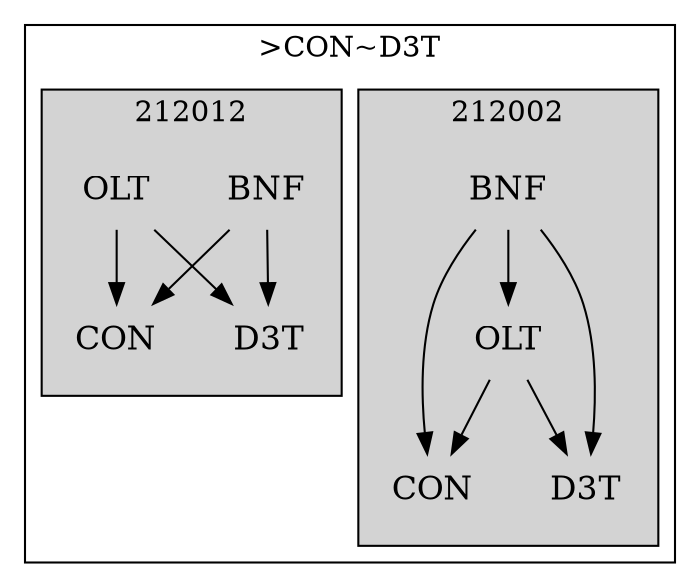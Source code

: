 strict digraph FirstlevelCluster {
	labelloc = "t";
	compound = false;
	subgraph cluster_0 {
	label= ">CON~D3T";
		subgraph	cluster_2 {
		label = "212002";
			style = filled;
			node	[label = CON, shape = plaintext, fontsize = 16] CON2;
			node	[label = BNF, shape = plaintext, fontsize = 16] BNF2;
			node	[label = D3T, shape = plaintext, fontsize = 16] D3T2;
			node	[label = OLT, shape = plaintext, fontsize = 16] OLT2;
			BNF2->CON2;BNF2->D3T2;BNF2->OLT2;OLT2->CON2;OLT2->D3T2;			}
		subgraph	cluster_3 {
		label = "212012";
			style = filled;
			node	[label = CON, shape = plaintext, fontsize = 16] CON3;
			node	[label = BNF, shape = plaintext, fontsize = 16] BNF3;
			node	[label = D3T, shape = plaintext, fontsize = 16] D3T3;
			node	[label = OLT, shape = plaintext, fontsize = 16] OLT3;
			BNF3->CON3;BNF3->D3T3;OLT3->CON3;OLT3->D3T3;			}
}}
